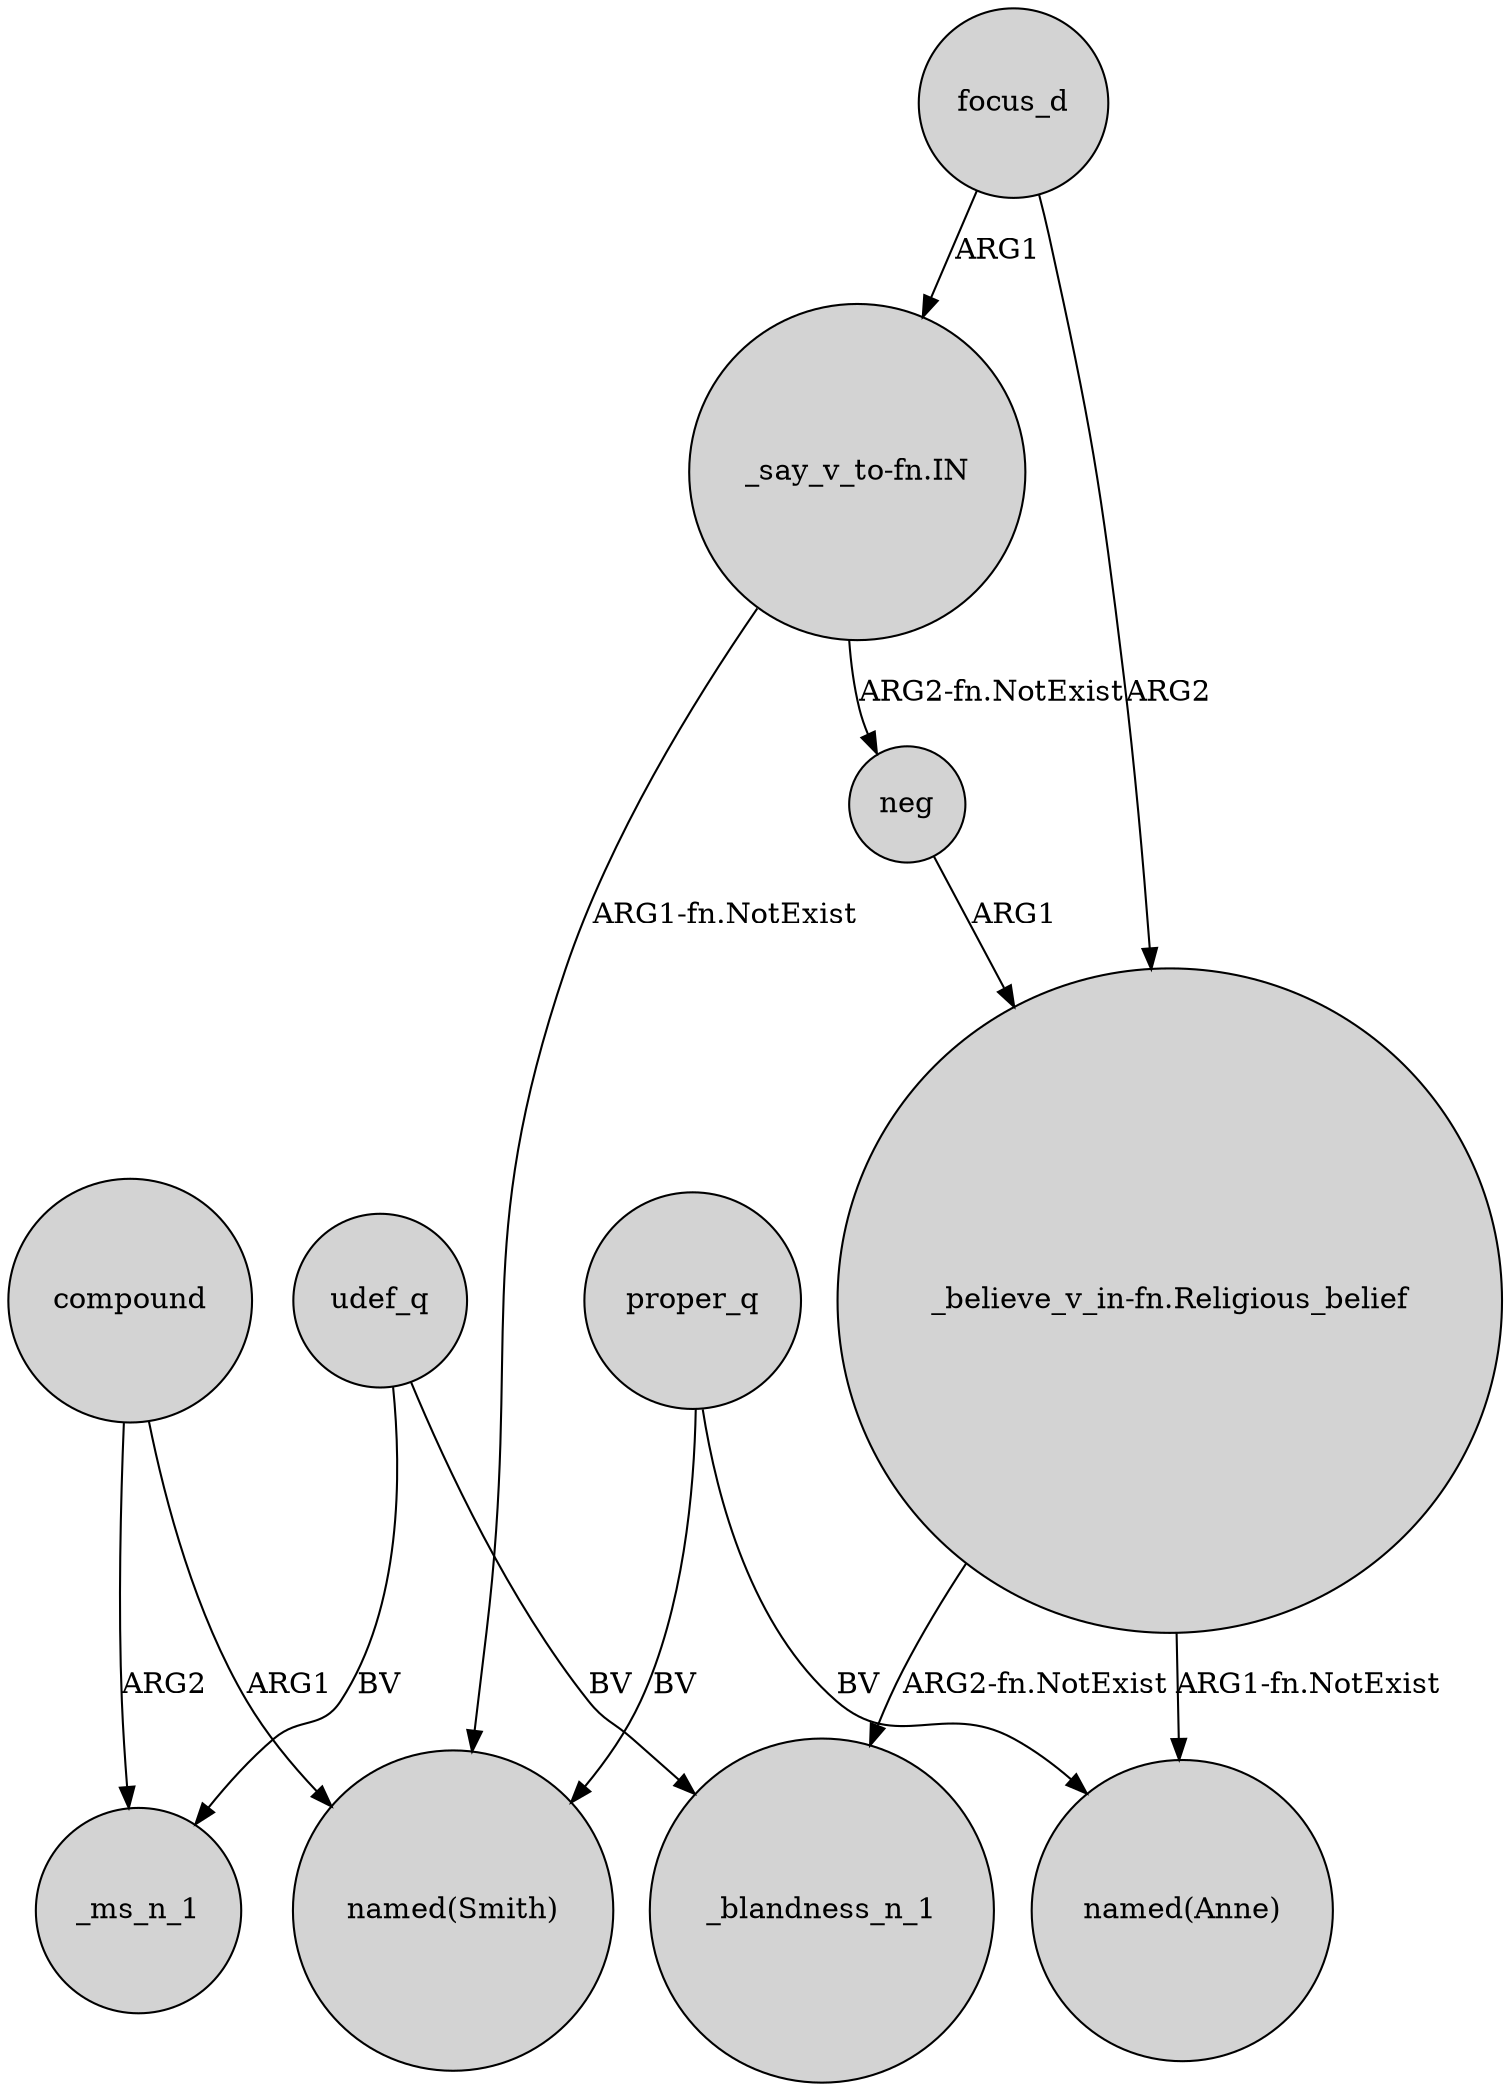 digraph {
	node [shape=circle style=filled]
	udef_q -> _ms_n_1 [label=BV]
	udef_q -> _blandness_n_1 [label=BV]
	"_say_v_to-fn.IN" -> "named(Smith)" [label="ARG1-fn.NotExist"]
	focus_d -> "_believe_v_in-fn.Religious_belief" [label=ARG2]
	proper_q -> "named(Anne)" [label=BV]
	proper_q -> "named(Smith)" [label=BV]
	"_believe_v_in-fn.Religious_belief" -> "named(Anne)" [label="ARG1-fn.NotExist"]
	compound -> "named(Smith)" [label=ARG1]
	compound -> _ms_n_1 [label=ARG2]
	"_say_v_to-fn.IN" -> neg [label="ARG2-fn.NotExist"]
	neg -> "_believe_v_in-fn.Religious_belief" [label=ARG1]
	focus_d -> "_say_v_to-fn.IN" [label=ARG1]
	"_believe_v_in-fn.Religious_belief" -> _blandness_n_1 [label="ARG2-fn.NotExist"]
}

